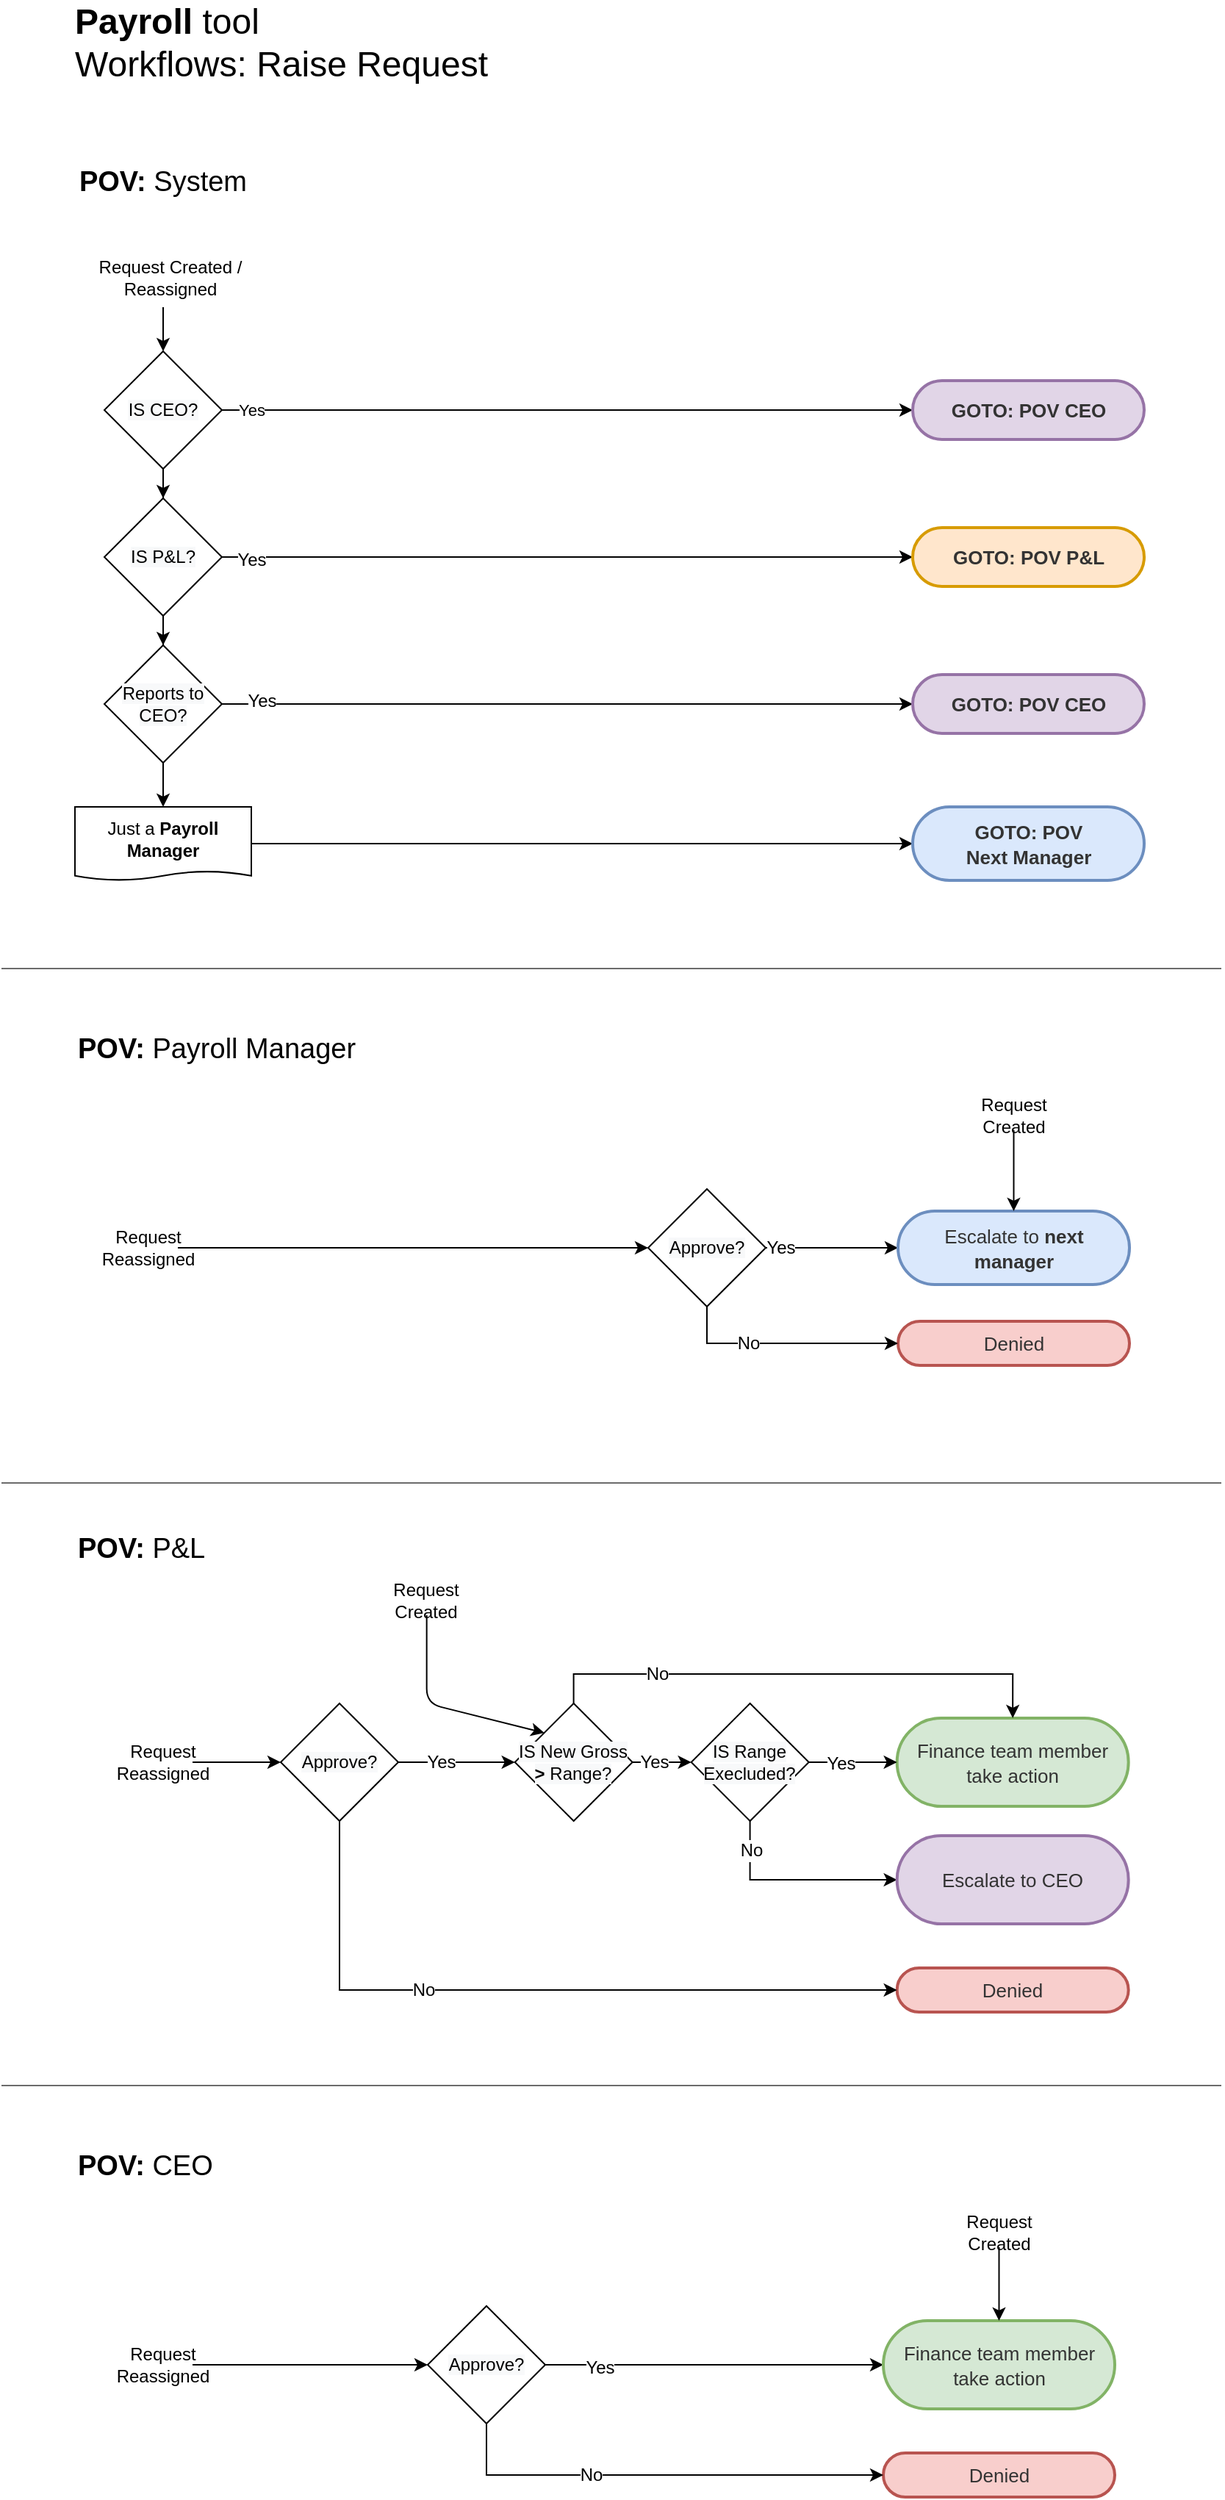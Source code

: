 <mxfile version="14.1.8" type="device"><diagram id="iFKKdAwVWXZ37Aua2bTD" name="Page-1"><mxGraphModel dx="1751" dy="762" grid="1" gridSize="10" guides="1" tooltips="1" connect="1" arrows="1" fold="1" page="1" pageScale="1" pageWidth="850" pageHeight="1100" math="0" shadow="0"><root><mxCell id="0"/><mxCell id="1" parent="0"/><mxCell id="zcLZmxGaUcgg5o_-5wLQ-11" style="edgeStyle=orthogonalEdgeStyle;rounded=0;orthogonalLoop=1;jettySize=auto;html=1;entryX=0;entryY=0.5;entryDx=0;entryDy=0;" parent="1" source="zcLZmxGaUcgg5o_-5wLQ-2" target="ZkUV8sX0gGMI8ksX3pff-12" edge="1"><mxGeometry relative="1" as="geometry"><mxPoint x="770" y="320.0" as="targetPoint"/></mxGeometry></mxCell><mxCell id="zcLZmxGaUcgg5o_-5wLQ-14" value="Yes" style="edgeLabel;html=1;align=center;verticalAlign=middle;resizable=0;points=[];" parent="zcLZmxGaUcgg5o_-5wLQ-11" vertex="1" connectable="0"><mxGeometry x="-0.916" y="-2" relative="1" as="geometry"><mxPoint y="-2" as="offset"/></mxGeometry></mxCell><mxCell id="zcLZmxGaUcgg5o_-5wLQ-24" style="edgeStyle=orthogonalEdgeStyle;rounded=0;orthogonalLoop=1;jettySize=auto;html=1;entryX=0.5;entryY=0;entryDx=0;entryDy=0;" parent="1" source="zcLZmxGaUcgg5o_-5wLQ-2" target="zcLZmxGaUcgg5o_-5wLQ-3" edge="1"><mxGeometry relative="1" as="geometry"/></mxCell><mxCell id="zcLZmxGaUcgg5o_-5wLQ-2" value="&#10;&#10;&lt;span style=&quot;color: rgb(0, 0, 0); font-family: helvetica; font-size: 12px; font-style: normal; font-weight: 400; letter-spacing: normal; text-align: center; text-indent: 0px; text-transform: none; word-spacing: 0px; background-color: rgb(248, 249, 250); display: inline; float: none;&quot;&gt;IS CEO?&lt;/span&gt;&#10;&#10;" style="rhombus;whiteSpace=wrap;html=1;" parent="1" vertex="1"><mxGeometry x="80" y="280" width="80" height="80" as="geometry"/></mxCell><mxCell id="zcLZmxGaUcgg5o_-5wLQ-25" style="edgeStyle=orthogonalEdgeStyle;rounded=0;orthogonalLoop=1;jettySize=auto;html=1;entryX=0.5;entryY=0;entryDx=0;entryDy=0;" parent="1" source="zcLZmxGaUcgg5o_-5wLQ-3" target="zcLZmxGaUcgg5o_-5wLQ-4" edge="1"><mxGeometry relative="1" as="geometry"/></mxCell><mxCell id="zcLZmxGaUcgg5o_-5wLQ-27" style="edgeStyle=orthogonalEdgeStyle;rounded=0;orthogonalLoop=1;jettySize=auto;html=1;entryX=0;entryY=0.5;entryDx=0;entryDy=0;" parent="1" source="zcLZmxGaUcgg5o_-5wLQ-3" target="zcLZmxGaUcgg5o_-5wLQ-100" edge="1"><mxGeometry relative="1" as="geometry"><mxPoint x="430" y="420" as="targetPoint"/></mxGeometry></mxCell><mxCell id="zcLZmxGaUcgg5o_-5wLQ-136" value="Yes" style="edgeLabel;html=1;align=center;verticalAlign=middle;resizable=0;points=[];fontSize=12;" parent="zcLZmxGaUcgg5o_-5wLQ-27" vertex="1" connectable="0"><mxGeometry x="-0.915" y="-2" relative="1" as="geometry"><mxPoint as="offset"/></mxGeometry></mxCell><mxCell id="zcLZmxGaUcgg5o_-5wLQ-3" value="&lt;span style=&quot;color: rgb(0 , 0 , 0) ; font-family: &amp;#34;helvetica&amp;#34; ; font-size: 12px ; font-style: normal ; font-weight: 400 ; letter-spacing: normal ; text-align: center ; text-indent: 0px ; text-transform: none ; word-spacing: 0px ; background-color: rgb(248 , 249 , 250) ; display: inline ; float: none&quot;&gt;IS P&amp;amp;L?&lt;/span&gt;" style="rhombus;whiteSpace=wrap;html=1;" parent="1" vertex="1"><mxGeometry x="80" y="380" width="80" height="80" as="geometry"/></mxCell><mxCell id="zcLZmxGaUcgg5o_-5wLQ-26" style="edgeStyle=orthogonalEdgeStyle;rounded=0;orthogonalLoop=1;jettySize=auto;html=1;entryX=0.5;entryY=0;entryDx=0;entryDy=0;" parent="1" source="zcLZmxGaUcgg5o_-5wLQ-4" target="zcLZmxGaUcgg5o_-5wLQ-6" edge="1"><mxGeometry relative="1" as="geometry"/></mxCell><mxCell id="zcLZmxGaUcgg5o_-5wLQ-33" style="edgeStyle=orthogonalEdgeStyle;rounded=0;orthogonalLoop=1;jettySize=auto;html=1;entryX=0;entryY=0.5;entryDx=0;entryDy=0;" parent="1" source="zcLZmxGaUcgg5o_-5wLQ-4" target="zcLZmxGaUcgg5o_-5wLQ-41" edge="1"><mxGeometry relative="1" as="geometry"><mxPoint x="750" y="520.0" as="targetPoint"/></mxGeometry></mxCell><mxCell id="zcLZmxGaUcgg5o_-5wLQ-137" value="Yes" style="edgeLabel;html=1;align=center;verticalAlign=middle;resizable=0;points=[];fontSize=12;" parent="zcLZmxGaUcgg5o_-5wLQ-33" vertex="1" connectable="0"><mxGeometry x="-0.885" y="2" relative="1" as="geometry"><mxPoint as="offset"/></mxGeometry></mxCell><mxCell id="zcLZmxGaUcgg5o_-5wLQ-4" value="&lt;span style=&quot;color: rgb(0 , 0 , 0) ; font-family: &amp;#34;helvetica&amp;#34; ; font-size: 12px ; font-style: normal ; font-weight: 400 ; letter-spacing: normal ; text-align: center ; text-indent: 0px ; text-transform: none ; word-spacing: 0px ; background-color: rgb(248 , 249 , 250) ; display: inline ; float: none&quot;&gt;Reports to CEO?&lt;/span&gt;" style="rhombus;whiteSpace=wrap;html=1;" parent="1" vertex="1"><mxGeometry x="80" y="480" width="80" height="80" as="geometry"/></mxCell><mxCell id="zcLZmxGaUcgg5o_-5wLQ-43" style="edgeStyle=orthogonalEdgeStyle;rounded=0;orthogonalLoop=1;jettySize=auto;html=1;entryX=0;entryY=0.5;entryDx=0;entryDy=0;" parent="1" source="zcLZmxGaUcgg5o_-5wLQ-6" target="zcLZmxGaUcgg5o_-5wLQ-42" edge="1"><mxGeometry relative="1" as="geometry"/></mxCell><mxCell id="zcLZmxGaUcgg5o_-5wLQ-6" value="Just a &lt;b&gt;Payroll Manager&lt;/b&gt;" style="shape=document;whiteSpace=wrap;html=1;boundedLbl=1;size=0.125;" parent="1" vertex="1"><mxGeometry x="60" y="590" width="120" height="50" as="geometry"/></mxCell><mxCell id="zcLZmxGaUcgg5o_-5wLQ-19" style="edgeStyle=orthogonalEdgeStyle;rounded=0;orthogonalLoop=1;jettySize=auto;html=1;entryX=0;entryY=0.5;entryDx=0;entryDy=0;" parent="1" edge="1"><mxGeometry relative="1" as="geometry"><mxPoint x="540" y="300" as="sourcePoint"/></mxGeometry></mxCell><UserObject label="&lt;font color=&quot;#333333&quot;&gt;&lt;span style=&quot;font-size: 13px&quot;&gt;&lt;b&gt;GOTO: POV CEO&lt;/b&gt;&lt;/span&gt;&lt;/font&gt;" lucidchartObjectId="rJVaWQaTZlaL" id="zcLZmxGaUcgg5o_-5wLQ-41"><mxCell style="html=1;overflow=block;blockSpacing=1;whiteSpace=wrap;rounded=1;arcSize=50;whiteSpace=wrap;fontSize=14;spacing=4;strokeColor=#9673a6;strokeOpacity=100;fillOpacity=100;fillColor=#e1d5e7;strokeWidth=2;" parent="1" vertex="1"><mxGeometry x="630" y="500" width="157.5" height="40" as="geometry"/></mxCell></UserObject><UserObject label="&lt;font color=&quot;#333333&quot;&gt;&lt;span style=&quot;font-size: 13px&quot;&gt;&lt;b&gt;GOTO: POV &lt;br&gt;Next Manager&lt;/b&gt;&lt;/span&gt;&lt;/font&gt;" lucidchartObjectId="rJVaWQaTZlaL" id="zcLZmxGaUcgg5o_-5wLQ-42"><mxCell style="html=1;overflow=block;blockSpacing=1;whiteSpace=wrap;rounded=1;arcSize=50;whiteSpace=wrap;fontSize=14;spacing=4;strokeColor=#6c8ebf;strokeOpacity=100;fillOpacity=100;fillColor=#dae8fc;strokeWidth=2;" parent="1" vertex="1"><mxGeometry x="630" y="590" width="157.5" height="50" as="geometry"/></mxCell></UserObject><mxCell id="zcLZmxGaUcgg5o_-5wLQ-45" value="" style="endArrow=none;startArrow=classic;html=1;exitX=0.5;exitY=0;exitDx=0;exitDy=0;endFill=0;" parent="1" source="zcLZmxGaUcgg5o_-5wLQ-2" edge="1"><mxGeometry width="50" height="50" relative="1" as="geometry"><mxPoint x="110" y="250" as="sourcePoint"/><mxPoint x="120" y="250" as="targetPoint"/></mxGeometry></mxCell><mxCell id="zcLZmxGaUcgg5o_-5wLQ-46" value="Request Created / Reassigned" style="text;html=1;strokeColor=none;fillColor=none;align=center;verticalAlign=middle;whiteSpace=wrap;rounded=0;" parent="1" vertex="1"><mxGeometry x="50" y="220" width="150" height="20" as="geometry"/></mxCell><mxCell id="zcLZmxGaUcgg5o_-5wLQ-49" style="edgeStyle=orthogonalEdgeStyle;rounded=0;orthogonalLoop=1;jettySize=auto;html=1;entryX=0.5;entryY=0;entryDx=0;entryDy=0;" parent="1" edge="1"><mxGeometry relative="1" as="geometry"><mxPoint x="160.059" y="759.941" as="sourcePoint"/></mxGeometry></mxCell><mxCell id="zcLZmxGaUcgg5o_-5wLQ-51" style="edgeStyle=orthogonalEdgeStyle;rounded=0;orthogonalLoop=1;jettySize=auto;html=1;entryX=0.5;entryY=0;entryDx=0;entryDy=0;" parent="1" edge="1"><mxGeometry relative="1" as="geometry"><mxPoint x="160.059" y="859.941" as="sourcePoint"/></mxGeometry></mxCell><mxCell id="zcLZmxGaUcgg5o_-5wLQ-61" style="edgeStyle=orthogonalEdgeStyle;rounded=0;orthogonalLoop=1;jettySize=auto;html=1;entryX=0;entryY=0.5;entryDx=0;entryDy=0;" parent="1" edge="1"><mxGeometry relative="1" as="geometry"><mxPoint x="590" y="820" as="targetPoint"/></mxGeometry></mxCell><UserObject label="&lt;span style=&quot;color: rgb(51 , 51 , 51) ; font-size: 13px&quot;&gt;Denied&lt;/span&gt;" lucidchartObjectId="rJVaWQaTZlaL" id="zcLZmxGaUcgg5o_-5wLQ-68"><mxCell style="html=1;overflow=block;blockSpacing=1;whiteSpace=wrap;rounded=1;arcSize=50;whiteSpace=wrap;fontSize=14;spacing=4;strokeColor=#b85450;strokeOpacity=100;fillOpacity=100;fillColor=#f8cecc;strokeWidth=2;" parent="1" vertex="1"><mxGeometry x="620" y="940" width="157.5" height="30" as="geometry"/></mxCell></UserObject><mxCell id="zcLZmxGaUcgg5o_-5wLQ-69" value="" style="endArrow=none;startArrow=classic;html=1;exitX=0;exitY=0.5;exitDx=0;exitDy=0;endFill=0;" parent="1" source="zcLZmxGaUcgg5o_-5wLQ-74" edge="1" target="zcLZmxGaUcgg5o_-5wLQ-70"><mxGeometry width="50" height="50" relative="1" as="geometry"><mxPoint x="120" y="865" as="sourcePoint"/><mxPoint x="120" y="820" as="targetPoint"/></mxGeometry></mxCell><mxCell id="zcLZmxGaUcgg5o_-5wLQ-70" value="Request Reassigned" style="text;html=1;strokeColor=none;fillColor=none;align=center;verticalAlign=middle;whiteSpace=wrap;rounded=0;" parent="1" vertex="1"><mxGeometry x="90" y="880" width="40" height="20" as="geometry"/></mxCell><mxCell id="zcLZmxGaUcgg5o_-5wLQ-71" value="&lt;b&gt;POV: &lt;/b&gt;System" style="text;html=1;strokeColor=none;fillColor=none;align=center;verticalAlign=middle;whiteSpace=wrap;rounded=0;fontSize=19;" parent="1" vertex="1"><mxGeometry x="60" y="150" width="120" height="30" as="geometry"/></mxCell><mxCell id="zcLZmxGaUcgg5o_-5wLQ-72" value="&lt;div&gt;&lt;b&gt;POV: &lt;/b&gt;Payroll&lt;span&gt;&amp;nbsp;Manager&lt;/span&gt;&lt;/div&gt;" style="text;html=1;strokeColor=none;fillColor=none;align=left;verticalAlign=middle;whiteSpace=wrap;rounded=0;fontSize=19;" parent="1" vertex="1"><mxGeometry x="60" y="740" width="210" height="30" as="geometry"/></mxCell><mxCell id="zcLZmxGaUcgg5o_-5wLQ-77" style="edgeStyle=orthogonalEdgeStyle;rounded=0;orthogonalLoop=1;jettySize=auto;html=1;entryX=0;entryY=0.5;entryDx=0;entryDy=0;startArrow=none;startFill=0;endArrow=classic;endFill=1;fontSize=19;" parent="1" source="zcLZmxGaUcgg5o_-5wLQ-74" target="zcLZmxGaUcgg5o_-5wLQ-68" edge="1"><mxGeometry relative="1" as="geometry"><Array as="points"><mxPoint x="490" y="955"/></Array></mxGeometry></mxCell><mxCell id="zcLZmxGaUcgg5o_-5wLQ-79" value="&lt;font style=&quot;font-size: 12px&quot;&gt;No&lt;/font&gt;" style="edgeLabel;html=1;align=center;verticalAlign=middle;resizable=0;points=[];fontSize=19;" parent="zcLZmxGaUcgg5o_-5wLQ-77" vertex="1" connectable="0"><mxGeometry x="-0.301" y="2" relative="1" as="geometry"><mxPoint x="-1" as="offset"/></mxGeometry></mxCell><mxCell id="zcLZmxGaUcgg5o_-5wLQ-134" style="edgeStyle=orthogonalEdgeStyle;rounded=0;orthogonalLoop=1;jettySize=auto;html=1;startArrow=none;startFill=0;endArrow=classic;endFill=1;fontSize=12;" parent="1" source="zcLZmxGaUcgg5o_-5wLQ-74" target="zcLZmxGaUcgg5o_-5wLQ-133" edge="1"><mxGeometry relative="1" as="geometry"/></mxCell><mxCell id="zcLZmxGaUcgg5o_-5wLQ-135" value="Yes" style="edgeLabel;html=1;align=center;verticalAlign=middle;resizable=0;points=[];fontSize=12;" parent="zcLZmxGaUcgg5o_-5wLQ-134" vertex="1" connectable="0"><mxGeometry x="-0.79" relative="1" as="geometry"><mxPoint as="offset"/></mxGeometry></mxCell><mxCell id="zcLZmxGaUcgg5o_-5wLQ-74" value="&lt;span style=&quot;color: rgb(0 , 0 , 0) ; font-family: &amp;#34;helvetica&amp;#34; ; font-size: 12px ; font-style: normal ; font-weight: 400 ; letter-spacing: normal ; text-align: center ; text-indent: 0px ; text-transform: none ; word-spacing: 0px ; background-color: rgb(248 , 249 , 250) ; display: inline ; float: none&quot;&gt;Approve?&lt;/span&gt;" style="rhombus;whiteSpace=wrap;html=1;" parent="1" vertex="1"><mxGeometry x="450" y="850" width="80" height="80" as="geometry"/></mxCell><UserObject label="&lt;span style=&quot;color: rgb(51 , 51 , 51) ; font-size: 13px&quot;&gt;Denied&lt;/span&gt;" lucidchartObjectId="rJVaWQaTZlaL" id="zcLZmxGaUcgg5o_-5wLQ-87"><mxCell style="html=1;overflow=block;blockSpacing=1;whiteSpace=wrap;rounded=1;arcSize=50;whiteSpace=wrap;fontSize=14;spacing=4;strokeColor=#b85450;strokeOpacity=100;fillOpacity=100;fillColor=#f8cecc;strokeWidth=2;" parent="1" vertex="1"><mxGeometry x="619.33" y="1380" width="157.5" height="30" as="geometry"/></mxCell></UserObject><mxCell id="zcLZmxGaUcgg5o_-5wLQ-88" value="" style="endArrow=none;startArrow=classic;html=1;exitX=0;exitY=0.5;exitDx=0;exitDy=0;endFill=0;entryX=1;entryY=0.5;entryDx=0;entryDy=0;" parent="1" source="zcLZmxGaUcgg5o_-5wLQ-95" edge="1" target="zcLZmxGaUcgg5o_-5wLQ-89"><mxGeometry width="50" height="50" relative="1" as="geometry"><mxPoint x="120" y="1215" as="sourcePoint"/><mxPoint x="120" y="1170" as="targetPoint"/></mxGeometry></mxCell><mxCell id="zcLZmxGaUcgg5o_-5wLQ-89" value="Request Reassigned" style="text;html=1;strokeColor=none;fillColor=none;align=center;verticalAlign=middle;whiteSpace=wrap;rounded=0;" parent="1" vertex="1"><mxGeometry x="100" y="1230" width="40" height="20" as="geometry"/></mxCell><mxCell id="zcLZmxGaUcgg5o_-5wLQ-90" value="&lt;b&gt;POV: &lt;/b&gt;P&amp;amp;L" style="text;html=1;strokeColor=none;fillColor=none;align=left;verticalAlign=middle;whiteSpace=wrap;rounded=0;fontSize=19;" parent="1" vertex="1"><mxGeometry x="60" y="1080" width="170" height="30" as="geometry"/></mxCell><mxCell id="zcLZmxGaUcgg5o_-5wLQ-91" style="edgeStyle=orthogonalEdgeStyle;rounded=0;orthogonalLoop=1;jettySize=auto;html=1;entryX=0;entryY=0.5;entryDx=0;entryDy=0;startArrow=none;startFill=0;endArrow=classic;endFill=1;fontSize=19;" parent="1" source="zcLZmxGaUcgg5o_-5wLQ-95" target="zcLZmxGaUcgg5o_-5wLQ-97" edge="1"><mxGeometry relative="1" as="geometry"/></mxCell><mxCell id="zcLZmxGaUcgg5o_-5wLQ-92" value="Yes" style="edgeLabel;html=1;align=center;verticalAlign=middle;resizable=0;points=[];fontSize=12;" parent="zcLZmxGaUcgg5o_-5wLQ-91" vertex="1" connectable="0"><mxGeometry x="-0.681" y="-2" relative="1" as="geometry"><mxPoint x="16.67" y="-2" as="offset"/></mxGeometry></mxCell><mxCell id="zcLZmxGaUcgg5o_-5wLQ-93" style="edgeStyle=orthogonalEdgeStyle;rounded=0;orthogonalLoop=1;jettySize=auto;html=1;entryX=0;entryY=0.5;entryDx=0;entryDy=0;startArrow=none;startFill=0;endArrow=classic;endFill=1;fontSize=19;" parent="1" source="zcLZmxGaUcgg5o_-5wLQ-95" target="zcLZmxGaUcgg5o_-5wLQ-87" edge="1"><mxGeometry relative="1" as="geometry"><Array as="points"><mxPoint x="240" y="1395"/></Array></mxGeometry></mxCell><mxCell id="zcLZmxGaUcgg5o_-5wLQ-94" value="&lt;font style=&quot;font-size: 12px&quot;&gt;No&lt;/font&gt;" style="edgeLabel;html=1;align=center;verticalAlign=middle;resizable=0;points=[];fontSize=19;" parent="zcLZmxGaUcgg5o_-5wLQ-93" vertex="1" connectable="0"><mxGeometry x="-0.301" y="2" relative="1" as="geometry"><mxPoint x="-1" as="offset"/></mxGeometry></mxCell><mxCell id="zcLZmxGaUcgg5o_-5wLQ-95" value="&lt;span style=&quot;color: rgb(0 , 0 , 0) ; font-family: &amp;#34;helvetica&amp;#34; ; font-size: 12px ; font-style: normal ; font-weight: 400 ; letter-spacing: normal ; text-align: center ; text-indent: 0px ; text-transform: none ; word-spacing: 0px ; background-color: rgb(248 , 249 , 250) ; display: inline ; float: none&quot;&gt;Approve?&lt;/span&gt;" style="rhombus;whiteSpace=wrap;html=1;" parent="1" vertex="1"><mxGeometry x="200" y="1200" width="80" height="80" as="geometry"/></mxCell><UserObject label="&lt;span style=&quot;color: rgb(51 , 51 , 51) ; font-size: 13px&quot;&gt;Finance team member take action&lt;/span&gt;" lucidchartObjectId="rJVaWQaTZlaL" id="zcLZmxGaUcgg5o_-5wLQ-96"><mxCell style="html=1;overflow=block;blockSpacing=1;whiteSpace=wrap;rounded=1;arcSize=50;whiteSpace=wrap;fontSize=14;spacing=4;strokeColor=#82b366;strokeOpacity=100;fillOpacity=100;fillColor=#d5e8d4;strokeWidth=2;" parent="1" vertex="1"><mxGeometry x="619.33" y="1210" width="157.5" height="60" as="geometry"/></mxCell></UserObject><mxCell id="zcLZmxGaUcgg5o_-5wLQ-101" style="edgeStyle=orthogonalEdgeStyle;rounded=0;orthogonalLoop=1;jettySize=auto;html=1;startArrow=none;startFill=0;endArrow=classic;endFill=1;fontSize=12;" parent="1" source="zcLZmxGaUcgg5o_-5wLQ-97" target="zcLZmxGaUcgg5o_-5wLQ-98" edge="1"><mxGeometry relative="1" as="geometry"/></mxCell><mxCell id="zcLZmxGaUcgg5o_-5wLQ-103" value="Yes" style="edgeLabel;html=1;align=center;verticalAlign=middle;resizable=0;points=[];fontSize=12;" parent="zcLZmxGaUcgg5o_-5wLQ-101" vertex="1" connectable="0"><mxGeometry x="-0.285" relative="1" as="geometry"><mxPoint as="offset"/></mxGeometry></mxCell><mxCell id="zcLZmxGaUcgg5o_-5wLQ-107" style="edgeStyle=orthogonalEdgeStyle;rounded=0;orthogonalLoop=1;jettySize=auto;html=1;entryX=0.5;entryY=0;entryDx=0;entryDy=0;startArrow=none;startFill=0;endArrow=classic;endFill=1;fontSize=12;" parent="1" source="zcLZmxGaUcgg5o_-5wLQ-97" target="zcLZmxGaUcgg5o_-5wLQ-96" edge="1"><mxGeometry relative="1" as="geometry"><Array as="points"><mxPoint x="399.33" y="1180"/><mxPoint x="698.33" y="1180"/></Array></mxGeometry></mxCell><mxCell id="zcLZmxGaUcgg5o_-5wLQ-108" value="No" style="edgeLabel;html=1;align=center;verticalAlign=middle;resizable=0;points=[];fontSize=12;" parent="zcLZmxGaUcgg5o_-5wLQ-107" vertex="1" connectable="0"><mxGeometry x="-0.563" relative="1" as="geometry"><mxPoint as="offset"/></mxGeometry></mxCell><mxCell id="zcLZmxGaUcgg5o_-5wLQ-97" value="&lt;span style=&quot;color: rgb(0 , 0 , 0) ; font-family: &amp;#34;helvetica&amp;#34; ; font-size: 12px ; font-style: normal ; font-weight: 400 ; letter-spacing: normal ; text-align: center ; text-indent: 0px ; text-transform: none ; word-spacing: 0px ; background-color: rgb(248 , 249 , 250) ; display: inline ; float: none&quot;&gt;IS New Gross &lt;/span&gt;&lt;span style=&quot;color: rgb(0 , 0 , 0) ; font-family: &amp;#34;helvetica&amp;#34; ; font-size: 12px ; font-style: normal ; letter-spacing: normal ; text-align: center ; text-indent: 0px ; text-transform: none ; word-spacing: 0px ; background-color: rgb(248 , 249 , 250) ; display: inline ; float: none&quot;&gt;&lt;b&gt;&amp;gt;&lt;/b&gt;&lt;/span&gt;&lt;span style=&quot;color: rgb(0 , 0 , 0) ; font-family: &amp;#34;helvetica&amp;#34; ; font-size: 12px ; font-style: normal ; font-weight: 400 ; letter-spacing: normal ; text-align: center ; text-indent: 0px ; text-transform: none ; word-spacing: 0px ; background-color: rgb(248 , 249 , 250) ; display: inline ; float: none&quot;&gt; Range?&lt;/span&gt;" style="rhombus;whiteSpace=wrap;html=1;" parent="1" vertex="1"><mxGeometry x="359.33" y="1200" width="80" height="80" as="geometry"/></mxCell><mxCell id="zcLZmxGaUcgg5o_-5wLQ-102" style="edgeStyle=orthogonalEdgeStyle;rounded=0;orthogonalLoop=1;jettySize=auto;html=1;entryX=0;entryY=0.5;entryDx=0;entryDy=0;startArrow=none;startFill=0;endArrow=classic;endFill=1;fontSize=12;" parent="1" source="zcLZmxGaUcgg5o_-5wLQ-98" target="zcLZmxGaUcgg5o_-5wLQ-96" edge="1"><mxGeometry relative="1" as="geometry"/></mxCell><mxCell id="zcLZmxGaUcgg5o_-5wLQ-104" value="Yes" style="edgeLabel;html=1;align=center;verticalAlign=middle;resizable=0;points=[];fontSize=12;" parent="zcLZmxGaUcgg5o_-5wLQ-102" vertex="1" connectable="0"><mxGeometry x="-0.307" y="-1" relative="1" as="geometry"><mxPoint as="offset"/></mxGeometry></mxCell><mxCell id="zcLZmxGaUcgg5o_-5wLQ-106" style="edgeStyle=orthogonalEdgeStyle;rounded=0;orthogonalLoop=1;jettySize=auto;html=1;entryX=0;entryY=0.5;entryDx=0;entryDy=0;startArrow=none;startFill=0;endArrow=classic;endFill=1;fontSize=12;" parent="1" source="zcLZmxGaUcgg5o_-5wLQ-98" target="zcLZmxGaUcgg5o_-5wLQ-105" edge="1"><mxGeometry relative="1" as="geometry"><Array as="points"><mxPoint x="519.33" y="1320"/></Array></mxGeometry></mxCell><mxCell id="zcLZmxGaUcgg5o_-5wLQ-109" value="No" style="edgeLabel;html=1;align=center;verticalAlign=middle;resizable=0;points=[];fontSize=12;" parent="zcLZmxGaUcgg5o_-5wLQ-106" vertex="1" connectable="0"><mxGeometry x="-0.891" y="2" relative="1" as="geometry"><mxPoint x="-2" y="12.33" as="offset"/></mxGeometry></mxCell><mxCell id="zcLZmxGaUcgg5o_-5wLQ-98" value="&lt;span style=&quot;color: rgb(0 , 0 , 0) ; font-family: &amp;#34;helvetica&amp;#34; ; font-size: 12px ; font-style: normal ; font-weight: 400 ; letter-spacing: normal ; text-align: center ; text-indent: 0px ; text-transform: none ; word-spacing: 0px ; background-color: rgb(248 , 249 , 250) ; display: inline ; float: none&quot;&gt;IS Range Execluded?&lt;/span&gt;" style="rhombus;whiteSpace=wrap;html=1;" parent="1" vertex="1"><mxGeometry x="479.33" y="1200" width="80" height="80" as="geometry"/></mxCell><UserObject label="&lt;b style=&quot;color: rgb(51 , 51 , 51) ; font-size: 13px&quot;&gt;GOTO: POV P&amp;amp;L&lt;/b&gt;" lucidchartObjectId="rJVaWQaTZlaL" id="zcLZmxGaUcgg5o_-5wLQ-100"><mxCell style="html=1;overflow=block;blockSpacing=1;whiteSpace=wrap;rounded=1;arcSize=50;whiteSpace=wrap;fontSize=14;spacing=4;strokeColor=#d79b00;strokeOpacity=100;fillOpacity=100;fillColor=#ffe6cc;strokeWidth=2;" parent="1" vertex="1"><mxGeometry x="630" y="400" width="157.5" height="40" as="geometry"/></mxCell></UserObject><UserObject label="&lt;span style=&quot;color: rgb(51 , 51 , 51) ; font-size: 13px&quot;&gt;Escalate to CEO&lt;/span&gt;" lucidchartObjectId="rJVaWQaTZlaL" id="zcLZmxGaUcgg5o_-5wLQ-105"><mxCell style="html=1;overflow=block;blockSpacing=1;whiteSpace=wrap;rounded=1;arcSize=50;whiteSpace=wrap;fontSize=14;spacing=4;strokeColor=#9673a6;strokeOpacity=100;fillOpacity=100;fillColor=#e1d5e7;strokeWidth=2;" parent="1" vertex="1"><mxGeometry x="619.33" y="1290" width="157.5" height="60" as="geometry"/></mxCell></UserObject><UserObject label="&lt;span style=&quot;color: rgb(51 , 51 , 51) ; font-size: 13px&quot;&gt;Denied&lt;/span&gt;" lucidchartObjectId="rJVaWQaTZlaL" id="zcLZmxGaUcgg5o_-5wLQ-112"><mxCell style="html=1;overflow=block;blockSpacing=1;whiteSpace=wrap;rounded=1;arcSize=50;whiteSpace=wrap;fontSize=14;spacing=4;strokeColor=#b85450;strokeOpacity=100;fillOpacity=100;fillColor=#f8cecc;strokeWidth=2;" parent="1" vertex="1"><mxGeometry x="610" y="1710" width="157.5" height="30" as="geometry"/></mxCell></UserObject><mxCell id="zcLZmxGaUcgg5o_-5wLQ-113" value="" style="endArrow=none;startArrow=classic;html=1;exitX=0;exitY=0.5;exitDx=0;exitDy=0;endFill=0;entryX=1;entryY=0.5;entryDx=0;entryDy=0;" parent="1" source="zcLZmxGaUcgg5o_-5wLQ-120" edge="1" target="zcLZmxGaUcgg5o_-5wLQ-114"><mxGeometry width="50" height="50" relative="1" as="geometry"><mxPoint x="110" y="1625" as="sourcePoint"/><mxPoint x="110" y="1580" as="targetPoint"/></mxGeometry></mxCell><mxCell id="zcLZmxGaUcgg5o_-5wLQ-114" value="Request Reassigned" style="text;html=1;strokeColor=none;fillColor=none;align=center;verticalAlign=middle;whiteSpace=wrap;rounded=0;" parent="1" vertex="1"><mxGeometry x="100" y="1640" width="40" height="20" as="geometry"/></mxCell><mxCell id="zcLZmxGaUcgg5o_-5wLQ-115" value="&lt;b&gt;POV: &lt;/b&gt;CEO" style="text;html=1;strokeColor=none;fillColor=none;align=left;verticalAlign=middle;whiteSpace=wrap;rounded=0;fontSize=19;" parent="1" vertex="1"><mxGeometry x="60" y="1500" width="170" height="30" as="geometry"/></mxCell><mxCell id="zcLZmxGaUcgg5o_-5wLQ-116" style="edgeStyle=orthogonalEdgeStyle;rounded=0;orthogonalLoop=1;jettySize=auto;html=1;startArrow=none;startFill=0;endArrow=classic;endFill=1;fontSize=19;" parent="1" source="zcLZmxGaUcgg5o_-5wLQ-120" target="zcLZmxGaUcgg5o_-5wLQ-121" edge="1"><mxGeometry relative="1" as="geometry"><mxPoint x="500" y="1650" as="targetPoint"/></mxGeometry></mxCell><mxCell id="zcLZmxGaUcgg5o_-5wLQ-117" value="Yes" style="edgeLabel;html=1;align=center;verticalAlign=middle;resizable=0;points=[];fontSize=12;" parent="zcLZmxGaUcgg5o_-5wLQ-116" vertex="1" connectable="0"><mxGeometry x="-0.681" y="-2" relative="1" as="geometry"><mxPoint as="offset"/></mxGeometry></mxCell><mxCell id="zcLZmxGaUcgg5o_-5wLQ-118" style="edgeStyle=orthogonalEdgeStyle;rounded=0;orthogonalLoop=1;jettySize=auto;html=1;entryX=0;entryY=0.5;entryDx=0;entryDy=0;startArrow=none;startFill=0;endArrow=classic;endFill=1;fontSize=19;" parent="1" source="zcLZmxGaUcgg5o_-5wLQ-120" target="zcLZmxGaUcgg5o_-5wLQ-112" edge="1"><mxGeometry relative="1" as="geometry"><Array as="points"><mxPoint x="340" y="1725"/></Array></mxGeometry></mxCell><mxCell id="zcLZmxGaUcgg5o_-5wLQ-119" value="&lt;font style=&quot;font-size: 12px&quot;&gt;No&lt;/font&gt;" style="edgeLabel;html=1;align=center;verticalAlign=middle;resizable=0;points=[];fontSize=19;" parent="zcLZmxGaUcgg5o_-5wLQ-118" vertex="1" connectable="0"><mxGeometry x="-0.301" y="2" relative="1" as="geometry"><mxPoint x="-1" as="offset"/></mxGeometry></mxCell><mxCell id="zcLZmxGaUcgg5o_-5wLQ-120" value="&lt;span style=&quot;color: rgb(0 , 0 , 0) ; font-family: &amp;#34;helvetica&amp;#34; ; font-size: 12px ; font-style: normal ; font-weight: 400 ; letter-spacing: normal ; text-align: center ; text-indent: 0px ; text-transform: none ; word-spacing: 0px ; background-color: rgb(248 , 249 , 250) ; display: inline ; float: none&quot;&gt;Approve?&lt;/span&gt;" style="rhombus;whiteSpace=wrap;html=1;" parent="1" vertex="1"><mxGeometry x="300" y="1610" width="80" height="80" as="geometry"/></mxCell><UserObject label="&lt;span style=&quot;color: rgb(51 , 51 , 51) ; font-size: 13px&quot;&gt;Finance team member take action&lt;/span&gt;" lucidchartObjectId="rJVaWQaTZlaL" id="zcLZmxGaUcgg5o_-5wLQ-121"><mxCell style="html=1;overflow=block;blockSpacing=1;whiteSpace=wrap;rounded=1;arcSize=50;whiteSpace=wrap;fontSize=14;spacing=4;strokeColor=#82b366;strokeOpacity=100;fillOpacity=100;fillColor=#d5e8d4;strokeWidth=2;" parent="1" vertex="1"><mxGeometry x="610" y="1620" width="157.5" height="60" as="geometry"/></mxCell></UserObject><mxCell id="zcLZmxGaUcgg5o_-5wLQ-122" style="edgeStyle=orthogonalEdgeStyle;rounded=0;orthogonalLoop=1;jettySize=auto;html=1;startArrow=none;startFill=0;endArrow=classic;endFill=1;fontSize=12;" parent="1" edge="1"><mxGeometry relative="1" as="geometry"><mxPoint x="610" y="1470" as="sourcePoint"/></mxGeometry></mxCell><mxCell id="zcLZmxGaUcgg5o_-5wLQ-123" value="Yes" style="edgeLabel;html=1;align=center;verticalAlign=middle;resizable=0;points=[];fontSize=12;" parent="zcLZmxGaUcgg5o_-5wLQ-122" vertex="1" connectable="0"><mxGeometry x="-0.285" relative="1" as="geometry"><mxPoint as="offset"/></mxGeometry></mxCell><UserObject label="&lt;span style=&quot;color: rgb(51 , 51 , 51) ; font-size: 13px&quot;&gt;Escalate to &lt;b&gt;next manager&lt;/b&gt;&lt;/span&gt;" lucidchartObjectId="rJVaWQaTZlaL" id="zcLZmxGaUcgg5o_-5wLQ-133"><mxCell style="html=1;overflow=block;blockSpacing=1;whiteSpace=wrap;rounded=1;arcSize=50;whiteSpace=wrap;fontSize=14;spacing=4;strokeColor=#6c8ebf;strokeOpacity=100;fillOpacity=100;fillColor=#dae8fc;strokeWidth=2;" parent="1" vertex="1"><mxGeometry x="620" y="865" width="157.5" height="50" as="geometry"/></mxCell></UserObject><mxCell id="X4MeJLfWLEYjTfx71G4z-1" value="&lt;div style=&quot;text-align: left&quot;&gt;&lt;font style=&quot;font-size: 24px&quot;&gt;&lt;b&gt;Payroll &lt;/b&gt;tool&lt;/font&gt;&lt;/div&gt;&lt;font style=&quot;font-size: 24px&quot;&gt;&lt;div style=&quot;text-align: left&quot;&gt;&lt;span&gt;Workflows: Raise Request&lt;/span&gt;&lt;/div&gt;&lt;/font&gt;" style="text;html=1;align=center;verticalAlign=middle;resizable=0;points=[];autosize=1;" parent="1" vertex="1"><mxGeometry x="50" y="50" width="300" height="40" as="geometry"/></mxCell><mxCell id="ZkUV8sX0gGMI8ksX3pff-2" value="Request Created" style="text;html=1;strokeColor=none;fillColor=none;align=center;verticalAlign=middle;whiteSpace=wrap;rounded=0;" parent="1" vertex="1"><mxGeometry x="279.33" y="1120" width="40" height="20" as="geometry"/></mxCell><mxCell id="ZkUV8sX0gGMI8ksX3pff-3" value="" style="endArrow=none;startArrow=classic;html=1;exitX=0;exitY=0;exitDx=0;exitDy=0;endFill=0;entryX=0.5;entryY=1;entryDx=0;entryDy=0;" parent="1" source="zcLZmxGaUcgg5o_-5wLQ-97" target="ZkUV8sX0gGMI8ksX3pff-2" edge="1"><mxGeometry width="50" height="50" relative="1" as="geometry"><mxPoint x="299.33" y="1160" as="sourcePoint"/><mxPoint x="299.09" y="1045" as="targetPoint"/><Array as="points"><mxPoint x="299.33" y="1200"/></Array></mxGeometry></mxCell><mxCell id="ZkUV8sX0gGMI8ksX3pff-10" value="Request Created" style="text;html=1;strokeColor=none;fillColor=none;align=center;verticalAlign=middle;whiteSpace=wrap;rounded=0;" parent="1" vertex="1"><mxGeometry x="668.75" y="1550" width="40" height="20" as="geometry"/></mxCell><mxCell id="ZkUV8sX0gGMI8ksX3pff-11" value="" style="endArrow=none;startArrow=classic;html=1;exitX=0.5;exitY=0;exitDx=0;exitDy=0;endFill=0;entryX=0.5;entryY=1;entryDx=0;entryDy=0;" parent="1" source="zcLZmxGaUcgg5o_-5wLQ-121" target="ZkUV8sX0gGMI8ksX3pff-10" edge="1"><mxGeometry width="50" height="50" relative="1" as="geometry"><mxPoint x="355" y="1570" as="sourcePoint"/><mxPoint x="354.76" y="1455" as="targetPoint"/></mxGeometry></mxCell><UserObject label="&lt;font color=&quot;#333333&quot;&gt;&lt;span style=&quot;font-size: 13px&quot;&gt;&lt;b&gt;GOTO: POV CEO&lt;/b&gt;&lt;/span&gt;&lt;/font&gt;" lucidchartObjectId="rJVaWQaTZlaL" id="ZkUV8sX0gGMI8ksX3pff-12"><mxCell style="html=1;overflow=block;blockSpacing=1;whiteSpace=wrap;rounded=1;arcSize=50;whiteSpace=wrap;fontSize=14;spacing=4;strokeColor=#9673a6;strokeOpacity=100;fillOpacity=100;fillColor=#e1d5e7;strokeWidth=2;" parent="1" vertex="1"><mxGeometry x="630" y="300" width="157.5" height="40" as="geometry"/></mxCell></UserObject><mxCell id="ZkUV8sX0gGMI8ksX3pff-15" value="Request Created" style="text;html=1;strokeColor=none;fillColor=none;align=center;verticalAlign=middle;whiteSpace=wrap;rounded=0;" parent="1" vertex="1"><mxGeometry x="678.75" y="790" width="40" height="20" as="geometry"/></mxCell><mxCell id="ZkUV8sX0gGMI8ksX3pff-16" value="" style="endArrow=none;startArrow=classic;html=1;exitX=0.5;exitY=0;exitDx=0;exitDy=0;endFill=0;entryX=0.5;entryY=1;entryDx=0;entryDy=0;" parent="1" source="zcLZmxGaUcgg5o_-5wLQ-133" target="ZkUV8sX0gGMI8ksX3pff-15" edge="1"><mxGeometry width="50" height="50" relative="1" as="geometry"><mxPoint x="848.75" y="785" as="sourcePoint"/><mxPoint x="848.51" y="670" as="targetPoint"/></mxGeometry></mxCell><mxCell id="CjIcQ6y4O_AY8_B6tEKk-6" value="" style="endArrow=none;html=1;strokeColor=#6B6B6B;" edge="1" parent="1"><mxGeometry width="50" height="50" relative="1" as="geometry"><mxPoint x="10" y="700" as="sourcePoint"/><mxPoint x="840" y="700" as="targetPoint"/></mxGeometry></mxCell><mxCell id="CjIcQ6y4O_AY8_B6tEKk-9" value="" style="endArrow=none;html=1;strokeColor=#6B6B6B;" edge="1" parent="1"><mxGeometry width="50" height="50" relative="1" as="geometry"><mxPoint x="10" y="1050" as="sourcePoint"/><mxPoint x="840" y="1050" as="targetPoint"/></mxGeometry></mxCell><mxCell id="CjIcQ6y4O_AY8_B6tEKk-10" value="" style="endArrow=none;html=1;strokeColor=#6B6B6B;" edge="1" parent="1"><mxGeometry width="50" height="50" relative="1" as="geometry"><mxPoint x="10" y="1460" as="sourcePoint"/><mxPoint x="840" y="1460" as="targetPoint"/></mxGeometry></mxCell></root></mxGraphModel></diagram></mxfile>